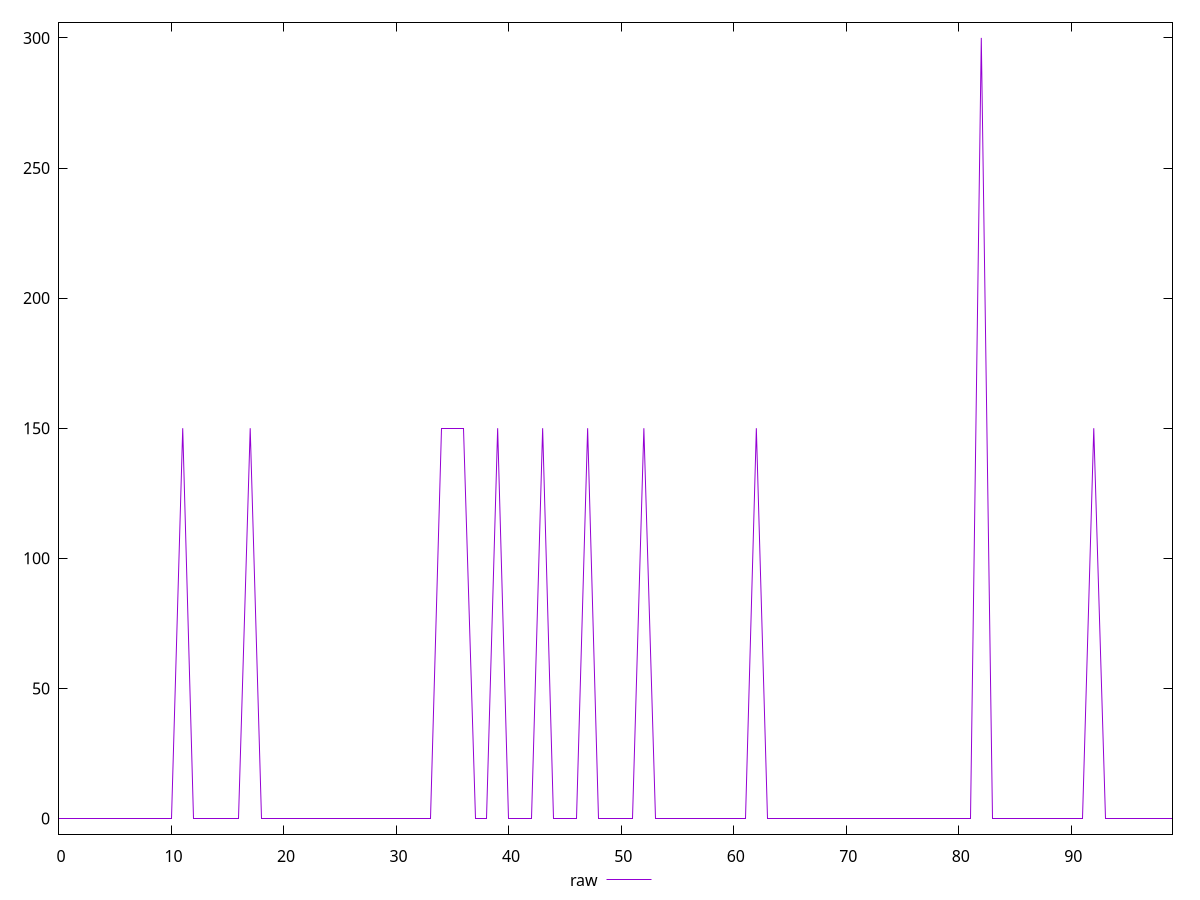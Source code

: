 reset

$raw <<EOF
0 0
1 0
2 0
3 0
4 0
5 0
6 0
7 0
8 0
9 0
10 0
11 150
12 0
13 0
14 0
15 0
16 0
17 150
18 0
19 0
20 0
21 0
22 0
23 0
24 0
25 0
26 0
27 0
28 0
29 0
30 0
31 0
32 0
33 0
34 150
35 150
36 150
37 0
38 0
39 150
40 0
41 0
42 0
43 150
44 0
45 0
46 0
47 150
48 0
49 0
50 0
51 0
52 150
53 0
54 0
55 0
56 0
57 0
58 0
59 0
60 0
61 0
62 150
63 0
64 0
65 0
66 0
67 0
68 0
69 0
70 0
71 0
72 0
73 0
74 0
75 0
76 0
77 0
78 0
79 0
80 0
81 0
82 300
83 0
84 0
85 0
86 0
87 0
88 0
89 0
90 0
91 0
92 150
93 0
94 0
95 0
96 0
97 0
98 0
99 0
EOF

set key outside below
set xrange [0:99]
set yrange [-6:306]
set trange [-6:306]
set terminal svg size 640, 500 enhanced background rgb 'white'
set output "report_00017_2021-02-10T15-08-03.406Z/unminified-javascript/samples/pages+cached+noadtech/raw/values.svg"

plot $raw title "raw" with line

reset
